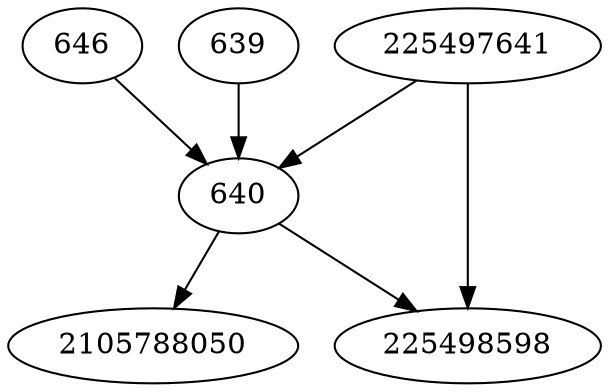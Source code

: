 strict digraph  {
640;
646;
225498598;
225497641;
2105788050;
639;
640 -> 2105788050;
640 -> 225498598;
646 -> 640;
225497641 -> 640;
225497641 -> 225498598;
639 -> 640;
}
